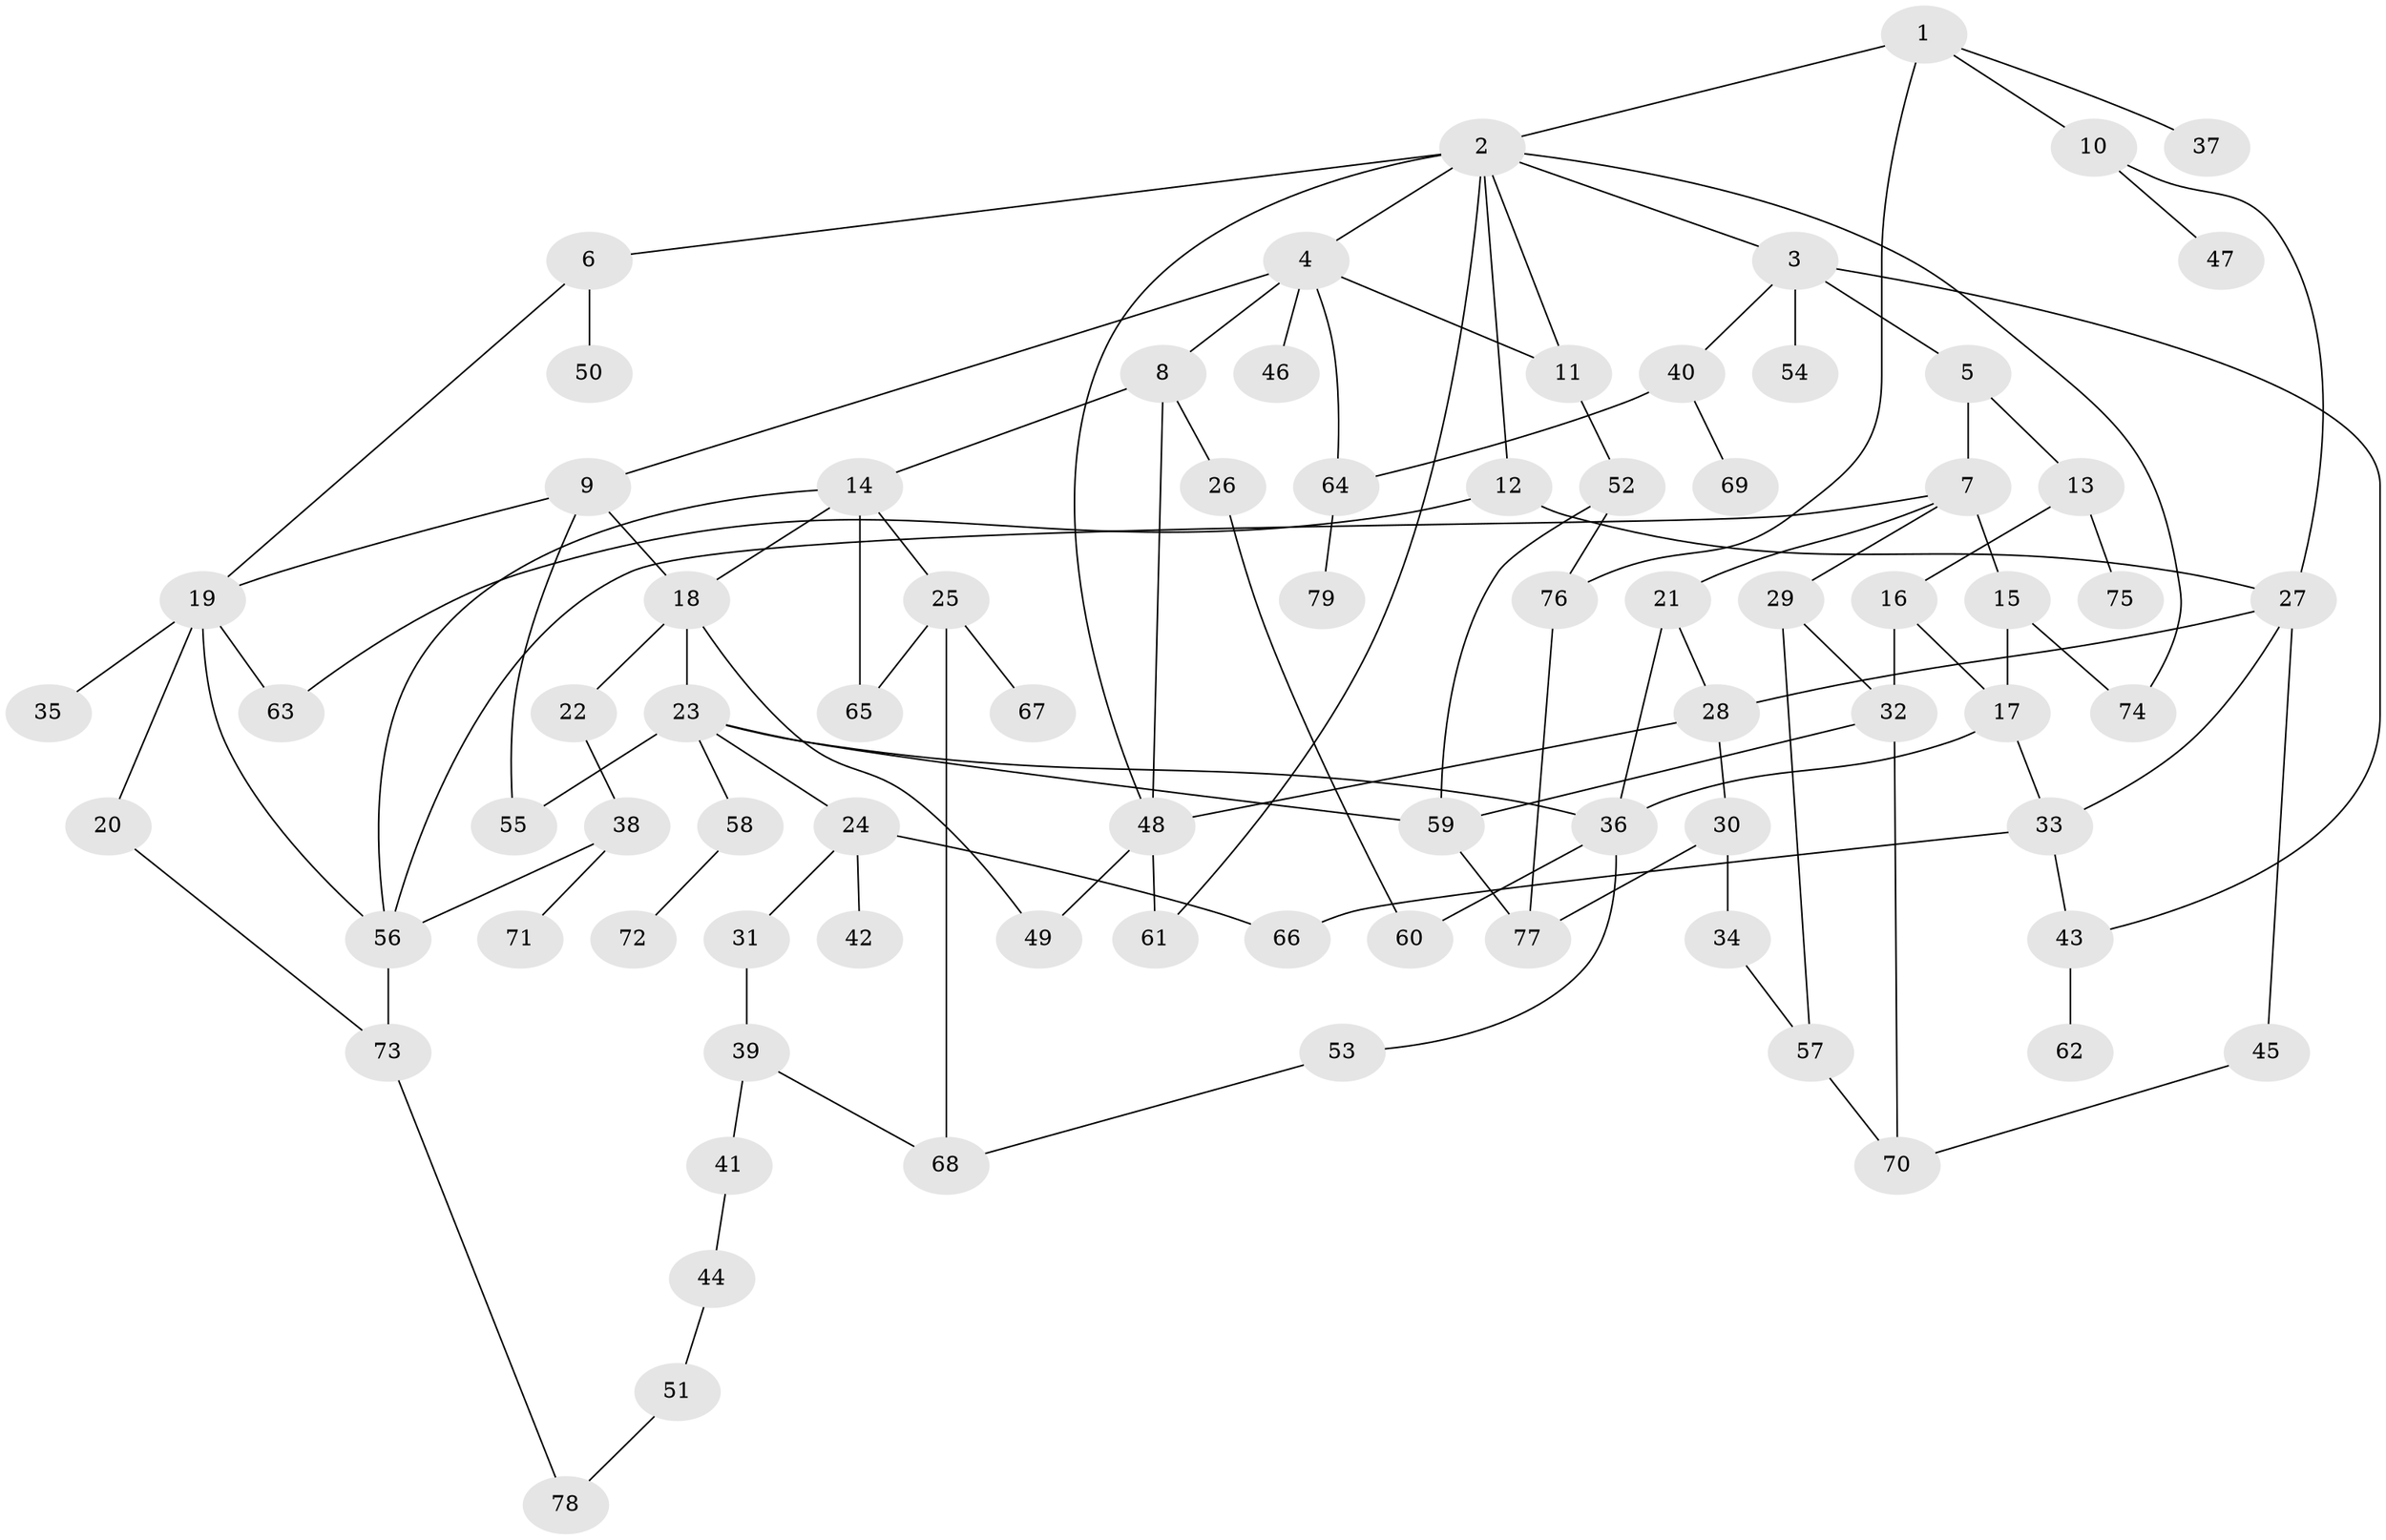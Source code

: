 // coarse degree distribution, {3: 0.2653061224489796, 10: 0.02040816326530612, 6: 0.04081632653061224, 8: 0.04081632653061224, 2: 0.22448979591836735, 4: 0.10204081632653061, 5: 0.12244897959183673, 7: 0.02040816326530612, 1: 0.16326530612244897}
// Generated by graph-tools (version 1.1) at 2025/23/03/03/25 07:23:33]
// undirected, 79 vertices, 115 edges
graph export_dot {
graph [start="1"]
  node [color=gray90,style=filled];
  1;
  2;
  3;
  4;
  5;
  6;
  7;
  8;
  9;
  10;
  11;
  12;
  13;
  14;
  15;
  16;
  17;
  18;
  19;
  20;
  21;
  22;
  23;
  24;
  25;
  26;
  27;
  28;
  29;
  30;
  31;
  32;
  33;
  34;
  35;
  36;
  37;
  38;
  39;
  40;
  41;
  42;
  43;
  44;
  45;
  46;
  47;
  48;
  49;
  50;
  51;
  52;
  53;
  54;
  55;
  56;
  57;
  58;
  59;
  60;
  61;
  62;
  63;
  64;
  65;
  66;
  67;
  68;
  69;
  70;
  71;
  72;
  73;
  74;
  75;
  76;
  77;
  78;
  79;
  1 -- 2;
  1 -- 10;
  1 -- 37;
  1 -- 76;
  2 -- 3;
  2 -- 4;
  2 -- 6;
  2 -- 12;
  2 -- 74;
  2 -- 61;
  2 -- 48;
  2 -- 11;
  3 -- 5;
  3 -- 40;
  3 -- 43;
  3 -- 54;
  4 -- 8;
  4 -- 9;
  4 -- 11;
  4 -- 46;
  4 -- 64;
  5 -- 7;
  5 -- 13;
  6 -- 19;
  6 -- 50;
  7 -- 15;
  7 -- 21;
  7 -- 29;
  7 -- 56;
  8 -- 14;
  8 -- 26;
  8 -- 48;
  9 -- 18;
  9 -- 55;
  9 -- 19;
  10 -- 27;
  10 -- 47;
  11 -- 52;
  12 -- 63;
  12 -- 27;
  13 -- 16;
  13 -- 75;
  14 -- 25;
  14 -- 65;
  14 -- 56;
  14 -- 18;
  15 -- 74;
  15 -- 17;
  16 -- 17;
  16 -- 32;
  17 -- 33;
  17 -- 36;
  18 -- 22;
  18 -- 23;
  18 -- 49;
  19 -- 20;
  19 -- 35;
  19 -- 63;
  19 -- 56;
  20 -- 73;
  21 -- 28;
  21 -- 36;
  22 -- 38;
  23 -- 24;
  23 -- 36;
  23 -- 58;
  23 -- 59;
  23 -- 55;
  24 -- 31;
  24 -- 42;
  24 -- 66;
  25 -- 67;
  25 -- 68;
  25 -- 65;
  26 -- 60;
  27 -- 28;
  27 -- 45;
  27 -- 33;
  28 -- 30;
  28 -- 48;
  29 -- 32;
  29 -- 57;
  30 -- 34;
  30 -- 77;
  31 -- 39;
  32 -- 70;
  32 -- 59;
  33 -- 66;
  33 -- 43;
  34 -- 57;
  36 -- 53;
  36 -- 60;
  38 -- 56;
  38 -- 71;
  39 -- 41;
  39 -- 68;
  40 -- 64;
  40 -- 69;
  41 -- 44;
  43 -- 62;
  44 -- 51;
  45 -- 70;
  48 -- 61;
  48 -- 49;
  51 -- 78;
  52 -- 76;
  52 -- 59;
  53 -- 68;
  56 -- 73;
  57 -- 70;
  58 -- 72;
  59 -- 77;
  64 -- 79;
  73 -- 78;
  76 -- 77;
}
